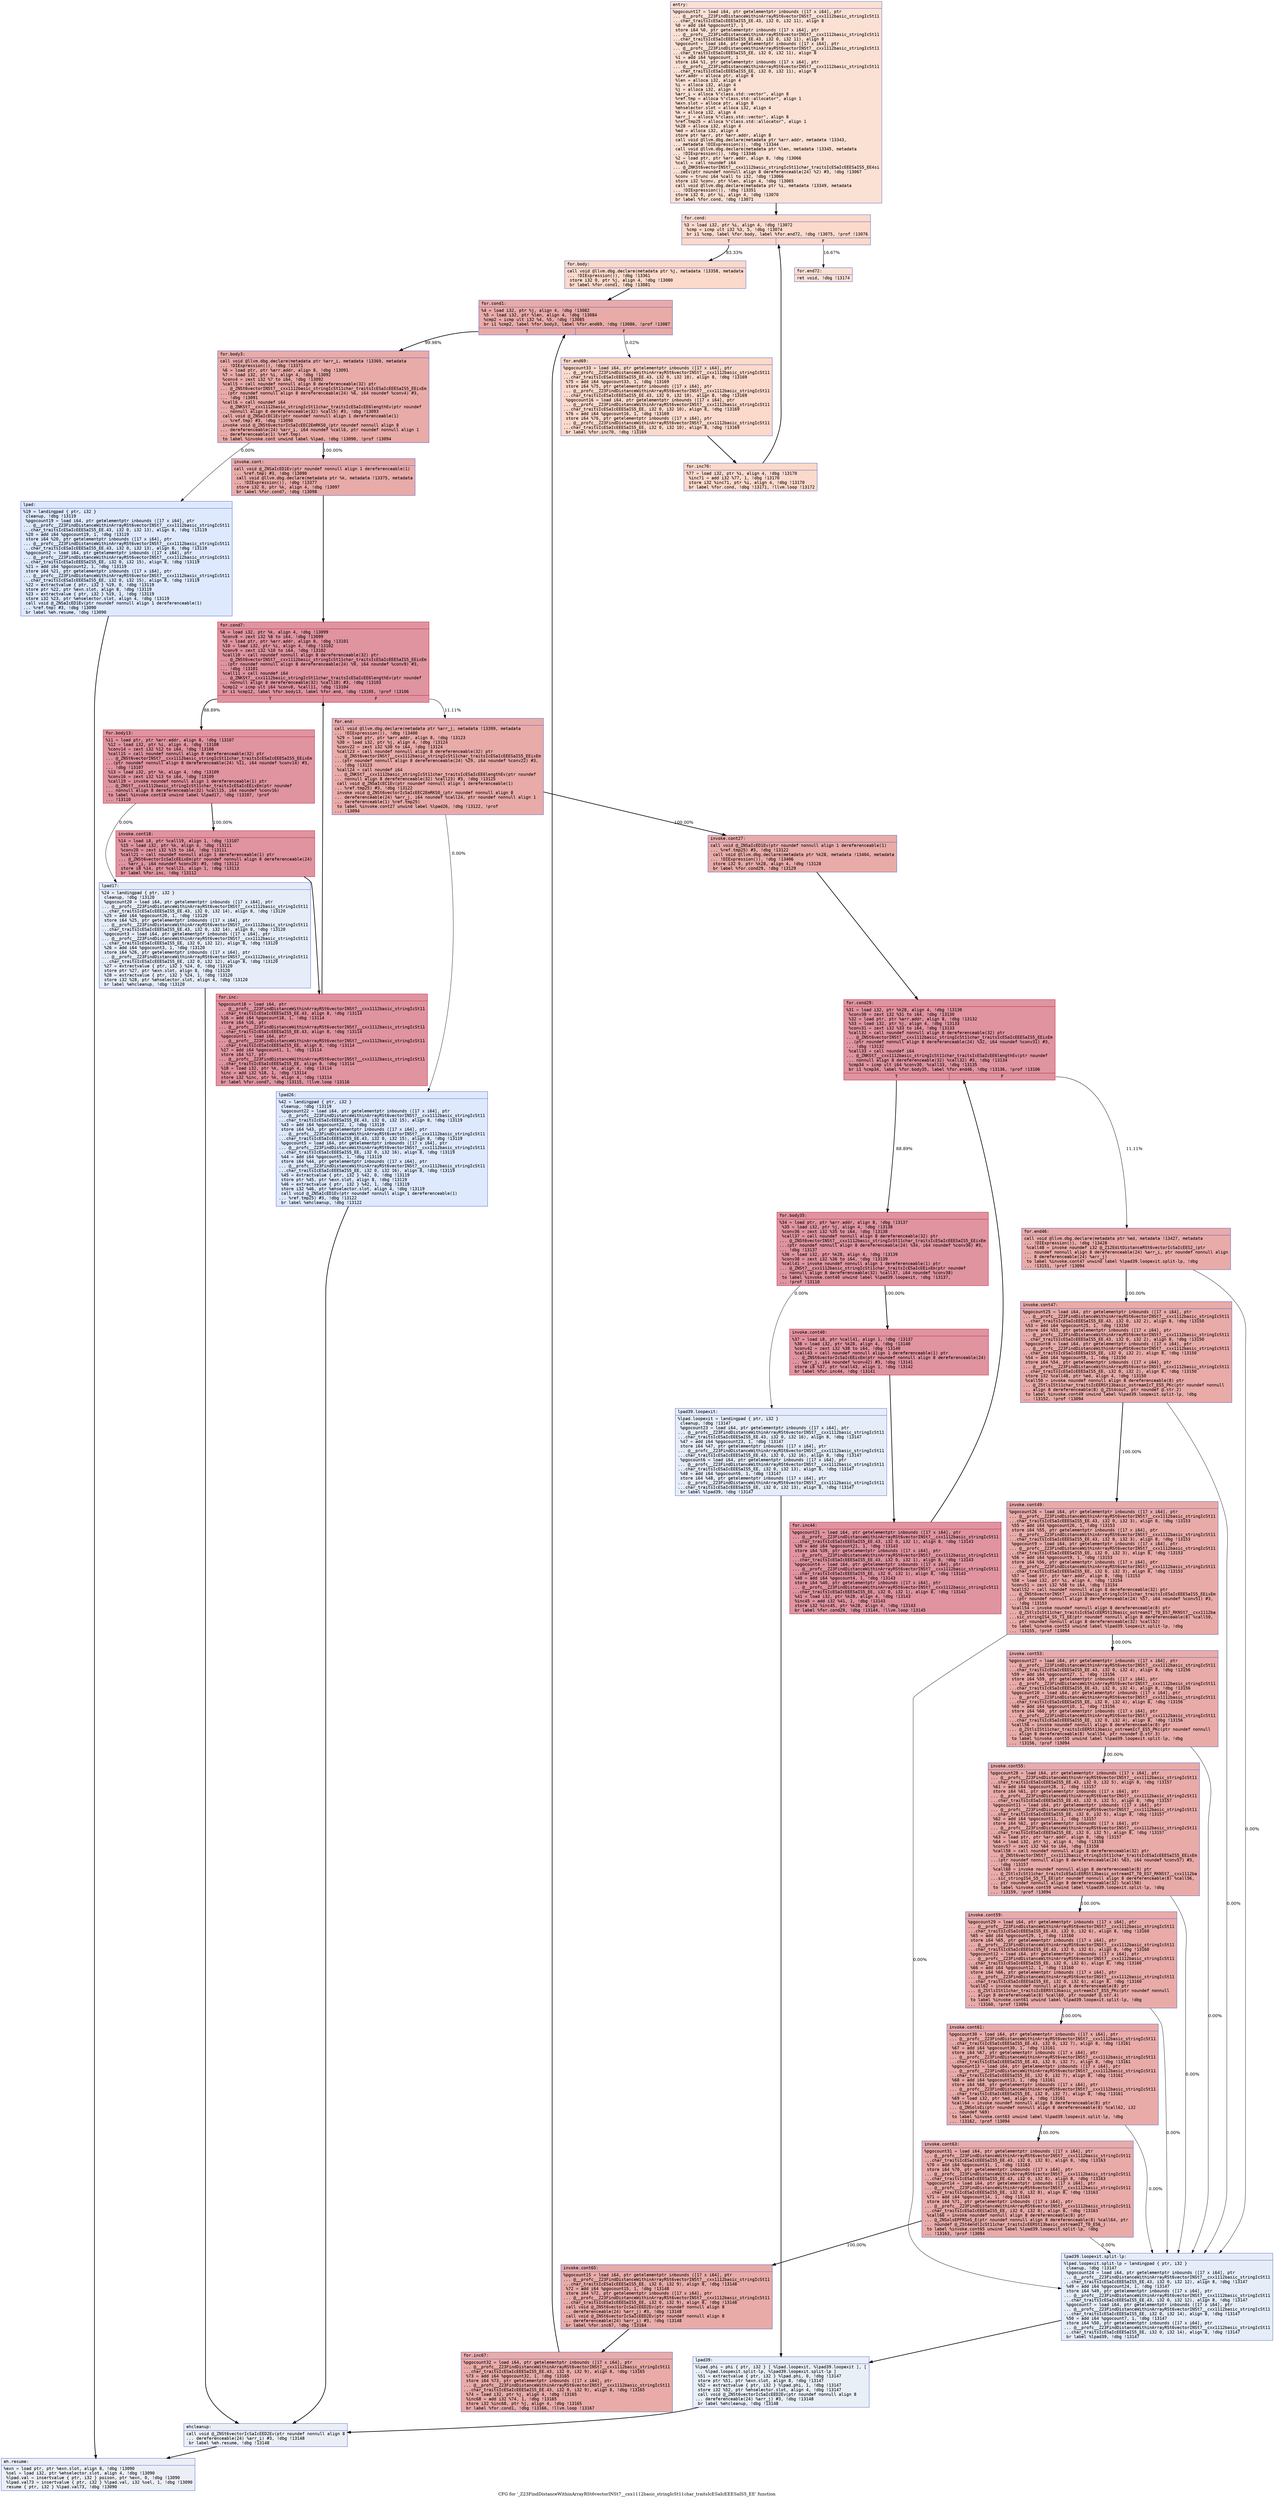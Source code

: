 digraph "CFG for '_Z23FindDistanceWithinArrayRSt6vectorINSt7__cxx1112basic_stringIcSt11char_traitsIcESaIcEEESaIS5_EE' function" {
	label="CFG for '_Z23FindDistanceWithinArrayRSt6vectorINSt7__cxx1112basic_stringIcSt11char_traitsIcESaIcEEESaIS5_EE' function";

	Node0x564268de2090 [shape=record,color="#3d50c3ff", style=filled, fillcolor="#f7b99e70" fontname="Courier",label="{entry:\l|  %pgocount17 = load i64, ptr getelementptr inbounds ([17 x i64], ptr\l... @__profc__Z23FindDistanceWithinArrayRSt6vectorINSt7__cxx1112basic_stringIcSt11\l...char_traitsIcESaIcEEESaIS5_EE.43, i32 0, i32 11), align 8\l  %0 = add i64 %pgocount17, 1\l  store i64 %0, ptr getelementptr inbounds ([17 x i64], ptr\l... @__profc__Z23FindDistanceWithinArrayRSt6vectorINSt7__cxx1112basic_stringIcSt11\l...char_traitsIcESaIcEEESaIS5_EE.43, i32 0, i32 11), align 8\l  %pgocount = load i64, ptr getelementptr inbounds ([17 x i64], ptr\l... @__profc__Z23FindDistanceWithinArrayRSt6vectorINSt7__cxx1112basic_stringIcSt11\l...char_traitsIcESaIcEEESaIS5_EE, i32 0, i32 11), align 8\l  %1 = add i64 %pgocount, 1\l  store i64 %1, ptr getelementptr inbounds ([17 x i64], ptr\l... @__profc__Z23FindDistanceWithinArrayRSt6vectorINSt7__cxx1112basic_stringIcSt11\l...char_traitsIcESaIcEEESaIS5_EE, i32 0, i32 11), align 8\l  %arr.addr = alloca ptr, align 8\l  %len = alloca i32, align 4\l  %i = alloca i32, align 4\l  %j = alloca i32, align 4\l  %arr_i = alloca %\"class.std::vector\", align 8\l  %ref.tmp = alloca %\"class.std::allocator\", align 1\l  %exn.slot = alloca ptr, align 8\l  %ehselector.slot = alloca i32, align 4\l  %k = alloca i32, align 4\l  %arr_j = alloca %\"class.std::vector\", align 8\l  %ref.tmp25 = alloca %\"class.std::allocator\", align 1\l  %k28 = alloca i32, align 4\l  %ed = alloca i32, align 4\l  store ptr %arr, ptr %arr.addr, align 8\l  call void @llvm.dbg.declare(metadata ptr %arr.addr, metadata !13343,\l... metadata !DIExpression()), !dbg !13344\l  call void @llvm.dbg.declare(metadata ptr %len, metadata !13345, metadata\l... !DIExpression()), !dbg !13346\l  %2 = load ptr, ptr %arr.addr, align 8, !dbg !13066\l  %call = call noundef i64\l... @_ZNKSt6vectorINSt7__cxx1112basic_stringIcSt11char_traitsIcESaIcEEESaIS5_EE4si\l...zeEv(ptr noundef nonnull align 8 dereferenceable(24) %2) #3, !dbg !13067\l  %conv = trunc i64 %call to i32, !dbg !13066\l  store i32 %conv, ptr %len, align 4, !dbg !13065\l  call void @llvm.dbg.declare(metadata ptr %i, metadata !13349, metadata\l... !DIExpression()), !dbg !13351\l  store i32 0, ptr %i, align 4, !dbg !13070\l  br label %for.cond, !dbg !13071\l}"];
	Node0x564268de2090 -> Node0x564268de2760[tooltip="entry -> for.cond\nProbability 100.00%" penwidth=2];
	Node0x564268de2760 [shape=record,color="#3d50c3ff", style=filled, fillcolor="#f7a88970" fontname="Courier",label="{for.cond:\l|  %3 = load i32, ptr %i, align 4, !dbg !13072\l  %cmp = icmp ult i32 %3, 5, !dbg !13074\l  br i1 %cmp, label %for.body, label %for.end72, !dbg !13075, !prof !13076\l|{<s0>T|<s1>F}}"];
	Node0x564268de2760:s0 -> Node0x564268de27b0[tooltip="for.cond -> for.body\nProbability 83.33%" label="83.33%" penwidth=1.83];
	Node0x564268de2760:s1 -> Node0x564268de3200[tooltip="for.cond -> for.end72\nProbability 16.67%" label="16.67%" penwidth=1.17];
	Node0x564268de27b0 [shape=record,color="#3d50c3ff", style=filled, fillcolor="#f7a88970" fontname="Courier",label="{for.body:\l|  call void @llvm.dbg.declare(metadata ptr %j, metadata !13358, metadata\l... !DIExpression()), !dbg !13361\l  store i32 0, ptr %j, align 4, !dbg !13080\l  br label %for.cond1, !dbg !13081\l}"];
	Node0x564268de27b0 -> Node0x564268de2800[tooltip="for.body -> for.cond1\nProbability 100.00%" penwidth=2];
	Node0x564268de2800 [shape=record,color="#3d50c3ff", style=filled, fillcolor="#cc403a70" fontname="Courier",label="{for.cond1:\l|  %4 = load i32, ptr %j, align 4, !dbg !13082\l  %5 = load i32, ptr %len, align 4, !dbg !13084\l  %cmp2 = icmp ult i32 %4, %5, !dbg !13085\l  br i1 %cmp2, label %for.body3, label %for.end69, !dbg !13086, !prof !13087\l|{<s0>T|<s1>F}}"];
	Node0x564268de2800:s0 -> Node0x564268de2850[tooltip="for.cond1 -> for.body3\nProbability 99.98%" label="99.98%" penwidth=2.00];
	Node0x564268de2800:s1 -> Node0x564268de3160[tooltip="for.cond1 -> for.end69\nProbability 0.02%" label="0.02%" penwidth=1.00];
	Node0x564268de2850 [shape=record,color="#3d50c3ff", style=filled, fillcolor="#cc403a70" fontname="Courier",label="{for.body3:\l|  call void @llvm.dbg.declare(metadata ptr %arr_i, metadata !13369, metadata\l... !DIExpression()), !dbg !13371\l  %6 = load ptr, ptr %arr.addr, align 8, !dbg !13091\l  %7 = load i32, ptr %i, align 4, !dbg !13092\l  %conv4 = zext i32 %7 to i64, !dbg !13092\l  %call5 = call noundef nonnull align 8 dereferenceable(32) ptr\l... @_ZNSt6vectorINSt7__cxx1112basic_stringIcSt11char_traitsIcESaIcEEESaIS5_EEixEm\l...(ptr noundef nonnull align 8 dereferenceable(24) %6, i64 noundef %conv4) #3,\l... !dbg !13091\l  %call6 = call noundef i64\l... @_ZNKSt7__cxx1112basic_stringIcSt11char_traitsIcESaIcEE6lengthEv(ptr noundef\l... nonnull align 8 dereferenceable(32) %call5) #3, !dbg !13093\l  call void @_ZNSaIcEC1Ev(ptr noundef nonnull align 1 dereferenceable(1)\l... %ref.tmp) #3, !dbg !13090\l  invoke void @_ZNSt6vectorIcSaIcEEC2EmRKS0_(ptr noundef nonnull align 8\l... dereferenceable(24) %arr_i, i64 noundef %call6, ptr noundef nonnull align 1\l... dereferenceable(1) %ref.tmp)\l          to label %invoke.cont unwind label %lpad, !dbg !13090, !prof !13094\l}"];
	Node0x564268de2850 -> Node0x564268de28a0[tooltip="for.body3 -> invoke.cont\nProbability 100.00%" label="100.00%" penwidth=2.00];
	Node0x564268de2850 -> Node0x564268de2a30[tooltip="for.body3 -> lpad\nProbability 0.00%" label="0.00%" penwidth=1.00];
	Node0x564268de28a0 [shape=record,color="#3d50c3ff", style=filled, fillcolor="#cc403a70" fontname="Courier",label="{invoke.cont:\l|  call void @_ZNSaIcED1Ev(ptr noundef nonnull align 1 dereferenceable(1)\l... %ref.tmp) #3, !dbg !13090\l  call void @llvm.dbg.declare(metadata ptr %k, metadata !13375, metadata\l... !DIExpression()), !dbg !13377\l  store i32 0, ptr %k, align 4, !dbg !13097\l  br label %for.cond7, !dbg !13098\l}"];
	Node0x564268de28a0 -> Node0x564268de28f0[tooltip="invoke.cont -> for.cond7\nProbability 100.00%" penwidth=2];
	Node0x564268de28f0 [shape=record,color="#b70d28ff", style=filled, fillcolor="#b70d2870" fontname="Courier",label="{for.cond7:\l|  %8 = load i32, ptr %k, align 4, !dbg !13099\l  %conv8 = zext i32 %8 to i64, !dbg !13099\l  %9 = load ptr, ptr %arr.addr, align 8, !dbg !13101\l  %10 = load i32, ptr %i, align 4, !dbg !13102\l  %conv9 = zext i32 %10 to i64, !dbg !13102\l  %call10 = call noundef nonnull align 8 dereferenceable(32) ptr\l... @_ZNSt6vectorINSt7__cxx1112basic_stringIcSt11char_traitsIcESaIcEEESaIS5_EEixEm\l...(ptr noundef nonnull align 8 dereferenceable(24) %9, i64 noundef %conv9) #3,\l... !dbg !13101\l  %call11 = call noundef i64\l... @_ZNKSt7__cxx1112basic_stringIcSt11char_traitsIcESaIcEE6lengthEv(ptr noundef\l... nonnull align 8 dereferenceable(32) %call10) #3, !dbg !13103\l  %cmp12 = icmp ult i64 %conv8, %call11, !dbg !13104\l  br i1 %cmp12, label %for.body13, label %for.end, !dbg !13105, !prof !13106\l|{<s0>T|<s1>F}}"];
	Node0x564268de28f0:s0 -> Node0x564268de2940[tooltip="for.cond7 -> for.body13\nProbability 88.89%" label="88.89%" penwidth=1.89];
	Node0x564268de28f0:s1 -> Node0x564268de2ad0[tooltip="for.cond7 -> for.end\nProbability 11.11%" label="11.11%" penwidth=1.11];
	Node0x564268de2940 [shape=record,color="#b70d28ff", style=filled, fillcolor="#b70d2870" fontname="Courier",label="{for.body13:\l|  %11 = load ptr, ptr %arr.addr, align 8, !dbg !13107\l  %12 = load i32, ptr %i, align 4, !dbg !13108\l  %conv14 = zext i32 %12 to i64, !dbg !13108\l  %call15 = call noundef nonnull align 8 dereferenceable(32) ptr\l... @_ZNSt6vectorINSt7__cxx1112basic_stringIcSt11char_traitsIcESaIcEEESaIS5_EEixEm\l...(ptr noundef nonnull align 8 dereferenceable(24) %11, i64 noundef %conv14) #3,\l... !dbg !13107\l  %13 = load i32, ptr %k, align 4, !dbg !13109\l  %conv16 = zext i32 %13 to i64, !dbg !13109\l  %call19 = invoke noundef nonnull align 1 dereferenceable(1) ptr\l... @_ZNSt7__cxx1112basic_stringIcSt11char_traitsIcESaIcEEixEm(ptr noundef\l... nonnull align 8 dereferenceable(32) %call15, i64 noundef %conv16)\l          to label %invoke.cont18 unwind label %lpad17, !dbg !13107, !prof\l... !13110\l}"];
	Node0x564268de2940 -> Node0x564268de2990[tooltip="for.body13 -> invoke.cont18\nProbability 100.00%" label="100.00%" penwidth=2.00];
	Node0x564268de2940 -> Node0x564268de2a80[tooltip="for.body13 -> lpad17\nProbability 0.00%" label="0.00%" penwidth=1.00];
	Node0x564268de2990 [shape=record,color="#b70d28ff", style=filled, fillcolor="#b70d2870" fontname="Courier",label="{invoke.cont18:\l|  %14 = load i8, ptr %call19, align 1, !dbg !13107\l  %15 = load i32, ptr %k, align 4, !dbg !13111\l  %conv20 = zext i32 %15 to i64, !dbg !13111\l  %call21 = call noundef nonnull align 1 dereferenceable(1) ptr\l... @_ZNSt6vectorIcSaIcEEixEm(ptr noundef nonnull align 8 dereferenceable(24)\l... %arr_i, i64 noundef %conv20) #3, !dbg !13112\l  store i8 %14, ptr %call21, align 1, !dbg !13113\l  br label %for.inc, !dbg !13112\l}"];
	Node0x564268de2990 -> Node0x564268de29e0[tooltip="invoke.cont18 -> for.inc\nProbability 100.00%" penwidth=2];
	Node0x564268de29e0 [shape=record,color="#b70d28ff", style=filled, fillcolor="#b70d2870" fontname="Courier",label="{for.inc:\l|  %pgocount18 = load i64, ptr\l... @__profc__Z23FindDistanceWithinArrayRSt6vectorINSt7__cxx1112basic_stringIcSt11\l...char_traitsIcESaIcEEESaIS5_EE.43, align 8, !dbg !13114\l  %16 = add i64 %pgocount18, 1, !dbg !13114\l  store i64 %16, ptr\l... @__profc__Z23FindDistanceWithinArrayRSt6vectorINSt7__cxx1112basic_stringIcSt11\l...char_traitsIcESaIcEEESaIS5_EE.43, align 8, !dbg !13114\l  %pgocount1 = load i64, ptr\l... @__profc__Z23FindDistanceWithinArrayRSt6vectorINSt7__cxx1112basic_stringIcSt11\l...char_traitsIcESaIcEEESaIS5_EE, align 8, !dbg !13114\l  %17 = add i64 %pgocount1, 1, !dbg !13114\l  store i64 %17, ptr\l... @__profc__Z23FindDistanceWithinArrayRSt6vectorINSt7__cxx1112basic_stringIcSt11\l...char_traitsIcESaIcEEESaIS5_EE, align 8, !dbg !13114\l  %18 = load i32, ptr %k, align 4, !dbg !13114\l  %inc = add i32 %18, 1, !dbg !13114\l  store i32 %inc, ptr %k, align 4, !dbg !13114\l  br label %for.cond7, !dbg !13115, !llvm.loop !13116\l}"];
	Node0x564268de29e0 -> Node0x564268de28f0[tooltip="for.inc -> for.cond7\nProbability 100.00%" penwidth=2];
	Node0x564268de2a30 [shape=record,color="#3d50c3ff", style=filled, fillcolor="#b5cdfa70" fontname="Courier",label="{lpad:\l|  %19 = landingpad \{ ptr, i32 \}\l          cleanup, !dbg !13119\l  %pgocount19 = load i64, ptr getelementptr inbounds ([17 x i64], ptr\l... @__profc__Z23FindDistanceWithinArrayRSt6vectorINSt7__cxx1112basic_stringIcSt11\l...char_traitsIcESaIcEEESaIS5_EE.43, i32 0, i32 13), align 8, !dbg !13119\l  %20 = add i64 %pgocount19, 1, !dbg !13119\l  store i64 %20, ptr getelementptr inbounds ([17 x i64], ptr\l... @__profc__Z23FindDistanceWithinArrayRSt6vectorINSt7__cxx1112basic_stringIcSt11\l...char_traitsIcESaIcEEESaIS5_EE.43, i32 0, i32 13), align 8, !dbg !13119\l  %pgocount2 = load i64, ptr getelementptr inbounds ([17 x i64], ptr\l... @__profc__Z23FindDistanceWithinArrayRSt6vectorINSt7__cxx1112basic_stringIcSt11\l...char_traitsIcESaIcEEESaIS5_EE, i32 0, i32 15), align 8, !dbg !13119\l  %21 = add i64 %pgocount2, 1, !dbg !13119\l  store i64 %21, ptr getelementptr inbounds ([17 x i64], ptr\l... @__profc__Z23FindDistanceWithinArrayRSt6vectorINSt7__cxx1112basic_stringIcSt11\l...char_traitsIcESaIcEEESaIS5_EE, i32 0, i32 15), align 8, !dbg !13119\l  %22 = extractvalue \{ ptr, i32 \} %19, 0, !dbg !13119\l  store ptr %22, ptr %exn.slot, align 8, !dbg !13119\l  %23 = extractvalue \{ ptr, i32 \} %19, 1, !dbg !13119\l  store i32 %23, ptr %ehselector.slot, align 4, !dbg !13119\l  call void @_ZNSaIcED1Ev(ptr noundef nonnull align 1 dereferenceable(1)\l... %ref.tmp) #3, !dbg !13090\l  br label %eh.resume, !dbg !13090\l}"];
	Node0x564268de2a30 -> Node0x564268de3250[tooltip="lpad -> eh.resume\nProbability 100.00%" penwidth=2];
	Node0x564268de2a80 [shape=record,color="#3d50c3ff", style=filled, fillcolor="#c7d7f070" fontname="Courier",label="{lpad17:\l|  %24 = landingpad \{ ptr, i32 \}\l          cleanup, !dbg !13120\l  %pgocount20 = load i64, ptr getelementptr inbounds ([17 x i64], ptr\l... @__profc__Z23FindDistanceWithinArrayRSt6vectorINSt7__cxx1112basic_stringIcSt11\l...char_traitsIcESaIcEEESaIS5_EE.43, i32 0, i32 14), align 8, !dbg !13120\l  %25 = add i64 %pgocount20, 1, !dbg !13120\l  store i64 %25, ptr getelementptr inbounds ([17 x i64], ptr\l... @__profc__Z23FindDistanceWithinArrayRSt6vectorINSt7__cxx1112basic_stringIcSt11\l...char_traitsIcESaIcEEESaIS5_EE.43, i32 0, i32 14), align 8, !dbg !13120\l  %pgocount3 = load i64, ptr getelementptr inbounds ([17 x i64], ptr\l... @__profc__Z23FindDistanceWithinArrayRSt6vectorINSt7__cxx1112basic_stringIcSt11\l...char_traitsIcESaIcEEESaIS5_EE, i32 0, i32 12), align 8, !dbg !13120\l  %26 = add i64 %pgocount3, 1, !dbg !13120\l  store i64 %26, ptr getelementptr inbounds ([17 x i64], ptr\l... @__profc__Z23FindDistanceWithinArrayRSt6vectorINSt7__cxx1112basic_stringIcSt11\l...char_traitsIcESaIcEEESaIS5_EE, i32 0, i32 12), align 8, !dbg !13120\l  %27 = extractvalue \{ ptr, i32 \} %24, 0, !dbg !13120\l  store ptr %27, ptr %exn.slot, align 8, !dbg !13120\l  %28 = extractvalue \{ ptr, i32 \} %24, 1, !dbg !13120\l  store i32 %28, ptr %ehselector.slot, align 4, !dbg !13120\l  br label %ehcleanup, !dbg !13120\l}"];
	Node0x564268de2a80 -> Node0x564268de3110[tooltip="lpad17 -> ehcleanup\nProbability 100.00%" penwidth=2];
	Node0x564268de2ad0 [shape=record,color="#3d50c3ff", style=filled, fillcolor="#cc403a70" fontname="Courier",label="{for.end:\l|  call void @llvm.dbg.declare(metadata ptr %arr_j, metadata !13399, metadata\l... !DIExpression()), !dbg !13400\l  %29 = load ptr, ptr %arr.addr, align 8, !dbg !13123\l  %30 = load i32, ptr %j, align 4, !dbg !13124\l  %conv22 = zext i32 %30 to i64, !dbg !13124\l  %call23 = call noundef nonnull align 8 dereferenceable(32) ptr\l... @_ZNSt6vectorINSt7__cxx1112basic_stringIcSt11char_traitsIcESaIcEEESaIS5_EEixEm\l...(ptr noundef nonnull align 8 dereferenceable(24) %29, i64 noundef %conv22) #3,\l... !dbg !13123\l  %call24 = call noundef i64\l... @_ZNKSt7__cxx1112basic_stringIcSt11char_traitsIcESaIcEE6lengthEv(ptr noundef\l... nonnull align 8 dereferenceable(32) %call23) #3, !dbg !13125\l  call void @_ZNSaIcEC1Ev(ptr noundef nonnull align 1 dereferenceable(1)\l... %ref.tmp25) #3, !dbg !13122\l  invoke void @_ZNSt6vectorIcSaIcEEC2EmRKS0_(ptr noundef nonnull align 8\l... dereferenceable(24) %arr_j, i64 noundef %call24, ptr noundef nonnull align 1\l... dereferenceable(1) %ref.tmp25)\l          to label %invoke.cont27 unwind label %lpad26, !dbg !13122, !prof\l... !13094\l}"];
	Node0x564268de2ad0 -> Node0x564268de2b20[tooltip="for.end -> invoke.cont27\nProbability 100.00%" label="100.00%" penwidth=2.00];
	Node0x564268de2ad0 -> Node0x564268de2cb0[tooltip="for.end -> lpad26\nProbability 0.00%" label="0.00%" penwidth=1.00];
	Node0x564268de2b20 [shape=record,color="#3d50c3ff", style=filled, fillcolor="#cc403a70" fontname="Courier",label="{invoke.cont27:\l|  call void @_ZNSaIcED1Ev(ptr noundef nonnull align 1 dereferenceable(1)\l... %ref.tmp25) #3, !dbg !13122\l  call void @llvm.dbg.declare(metadata ptr %k28, metadata !13404, metadata\l... !DIExpression()), !dbg !13406\l  store i32 0, ptr %k28, align 4, !dbg !13128\l  br label %for.cond29, !dbg !13129\l}"];
	Node0x564268de2b20 -> Node0x564268de2b70[tooltip="invoke.cont27 -> for.cond29\nProbability 100.00%" penwidth=2];
	Node0x564268de2b70 [shape=record,color="#b70d28ff", style=filled, fillcolor="#b70d2870" fontname="Courier",label="{for.cond29:\l|  %31 = load i32, ptr %k28, align 4, !dbg !13130\l  %conv30 = zext i32 %31 to i64, !dbg !13130\l  %32 = load ptr, ptr %arr.addr, align 8, !dbg !13132\l  %33 = load i32, ptr %j, align 4, !dbg !13133\l  %conv31 = zext i32 %33 to i64, !dbg !13133\l  %call32 = call noundef nonnull align 8 dereferenceable(32) ptr\l... @_ZNSt6vectorINSt7__cxx1112basic_stringIcSt11char_traitsIcESaIcEEESaIS5_EEixEm\l...(ptr noundef nonnull align 8 dereferenceable(24) %32, i64 noundef %conv31) #3,\l... !dbg !13132\l  %call33 = call noundef i64\l... @_ZNKSt7__cxx1112basic_stringIcSt11char_traitsIcESaIcEE6lengthEv(ptr noundef\l... nonnull align 8 dereferenceable(32) %call32) #3, !dbg !13134\l  %cmp34 = icmp ult i64 %conv30, %call33, !dbg !13135\l  br i1 %cmp34, label %for.body35, label %for.end46, !dbg !13136, !prof !13106\l|{<s0>T|<s1>F}}"];
	Node0x564268de2b70:s0 -> Node0x564268de2bc0[tooltip="for.cond29 -> for.body35\nProbability 88.89%" label="88.89%" penwidth=1.89];
	Node0x564268de2b70:s1 -> Node0x564268de2df0[tooltip="for.cond29 -> for.end46\nProbability 11.11%" label="11.11%" penwidth=1.11];
	Node0x564268de2bc0 [shape=record,color="#b70d28ff", style=filled, fillcolor="#b70d2870" fontname="Courier",label="{for.body35:\l|  %34 = load ptr, ptr %arr.addr, align 8, !dbg !13137\l  %35 = load i32, ptr %j, align 4, !dbg !13138\l  %conv36 = zext i32 %35 to i64, !dbg !13138\l  %call37 = call noundef nonnull align 8 dereferenceable(32) ptr\l... @_ZNSt6vectorINSt7__cxx1112basic_stringIcSt11char_traitsIcESaIcEEESaIS5_EEixEm\l...(ptr noundef nonnull align 8 dereferenceable(24) %34, i64 noundef %conv36) #3,\l... !dbg !13137\l  %36 = load i32, ptr %k28, align 4, !dbg !13139\l  %conv38 = zext i32 %36 to i64, !dbg !13139\l  %call41 = invoke noundef nonnull align 1 dereferenceable(1) ptr\l... @_ZNSt7__cxx1112basic_stringIcSt11char_traitsIcESaIcEEixEm(ptr noundef\l... nonnull align 8 dereferenceable(32) %call37, i64 noundef %conv38)\l          to label %invoke.cont40 unwind label %lpad39.loopexit, !dbg !13137,\l... !prof !13110\l}"];
	Node0x564268de2bc0 -> Node0x564268de2c10[tooltip="for.body35 -> invoke.cont40\nProbability 100.00%" label="100.00%" penwidth=2.00];
	Node0x564268de2bc0 -> Node0x564268de2d00[tooltip="for.body35 -> lpad39.loopexit\nProbability 0.00%" label="0.00%" penwidth=1.00];
	Node0x564268de2c10 [shape=record,color="#b70d28ff", style=filled, fillcolor="#b70d2870" fontname="Courier",label="{invoke.cont40:\l|  %37 = load i8, ptr %call41, align 1, !dbg !13137\l  %38 = load i32, ptr %k28, align 4, !dbg !13140\l  %conv42 = zext i32 %38 to i64, !dbg !13140\l  %call43 = call noundef nonnull align 1 dereferenceable(1) ptr\l... @_ZNSt6vectorIcSaIcEEixEm(ptr noundef nonnull align 8 dereferenceable(24)\l... %arr_j, i64 noundef %conv42) #3, !dbg !13141\l  store i8 %37, ptr %call43, align 1, !dbg !13142\l  br label %for.inc44, !dbg !13141\l}"];
	Node0x564268de2c10 -> Node0x564268de2c60[tooltip="invoke.cont40 -> for.inc44\nProbability 100.00%" penwidth=2];
	Node0x564268de2c60 [shape=record,color="#b70d28ff", style=filled, fillcolor="#b70d2870" fontname="Courier",label="{for.inc44:\l|  %pgocount21 = load i64, ptr getelementptr inbounds ([17 x i64], ptr\l... @__profc__Z23FindDistanceWithinArrayRSt6vectorINSt7__cxx1112basic_stringIcSt11\l...char_traitsIcESaIcEEESaIS5_EE.43, i32 0, i32 1), align 8, !dbg !13143\l  %39 = add i64 %pgocount21, 1, !dbg !13143\l  store i64 %39, ptr getelementptr inbounds ([17 x i64], ptr\l... @__profc__Z23FindDistanceWithinArrayRSt6vectorINSt7__cxx1112basic_stringIcSt11\l...char_traitsIcESaIcEEESaIS5_EE.43, i32 0, i32 1), align 8, !dbg !13143\l  %pgocount4 = load i64, ptr getelementptr inbounds ([17 x i64], ptr\l... @__profc__Z23FindDistanceWithinArrayRSt6vectorINSt7__cxx1112basic_stringIcSt11\l...char_traitsIcESaIcEEESaIS5_EE, i32 0, i32 1), align 8, !dbg !13143\l  %40 = add i64 %pgocount4, 1, !dbg !13143\l  store i64 %40, ptr getelementptr inbounds ([17 x i64], ptr\l... @__profc__Z23FindDistanceWithinArrayRSt6vectorINSt7__cxx1112basic_stringIcSt11\l...char_traitsIcESaIcEEESaIS5_EE, i32 0, i32 1), align 8, !dbg !13143\l  %41 = load i32, ptr %k28, align 4, !dbg !13143\l  %inc45 = add i32 %41, 1, !dbg !13143\l  store i32 %inc45, ptr %k28, align 4, !dbg !13143\l  br label %for.cond29, !dbg !13144, !llvm.loop !13145\l}"];
	Node0x564268de2c60 -> Node0x564268de2b70[tooltip="for.inc44 -> for.cond29\nProbability 100.00%" penwidth=2];
	Node0x564268de2cb0 [shape=record,color="#3d50c3ff", style=filled, fillcolor="#b5cdfa70" fontname="Courier",label="{lpad26:\l|  %42 = landingpad \{ ptr, i32 \}\l          cleanup, !dbg !13119\l  %pgocount22 = load i64, ptr getelementptr inbounds ([17 x i64], ptr\l... @__profc__Z23FindDistanceWithinArrayRSt6vectorINSt7__cxx1112basic_stringIcSt11\l...char_traitsIcESaIcEEESaIS5_EE.43, i32 0, i32 15), align 8, !dbg !13119\l  %43 = add i64 %pgocount22, 1, !dbg !13119\l  store i64 %43, ptr getelementptr inbounds ([17 x i64], ptr\l... @__profc__Z23FindDistanceWithinArrayRSt6vectorINSt7__cxx1112basic_stringIcSt11\l...char_traitsIcESaIcEEESaIS5_EE.43, i32 0, i32 15), align 8, !dbg !13119\l  %pgocount5 = load i64, ptr getelementptr inbounds ([17 x i64], ptr\l... @__profc__Z23FindDistanceWithinArrayRSt6vectorINSt7__cxx1112basic_stringIcSt11\l...char_traitsIcESaIcEEESaIS5_EE, i32 0, i32 16), align 8, !dbg !13119\l  %44 = add i64 %pgocount5, 1, !dbg !13119\l  store i64 %44, ptr getelementptr inbounds ([17 x i64], ptr\l... @__profc__Z23FindDistanceWithinArrayRSt6vectorINSt7__cxx1112basic_stringIcSt11\l...char_traitsIcESaIcEEESaIS5_EE, i32 0, i32 16), align 8, !dbg !13119\l  %45 = extractvalue \{ ptr, i32 \} %42, 0, !dbg !13119\l  store ptr %45, ptr %exn.slot, align 8, !dbg !13119\l  %46 = extractvalue \{ ptr, i32 \} %42, 1, !dbg !13119\l  store i32 %46, ptr %ehselector.slot, align 4, !dbg !13119\l  call void @_ZNSaIcED1Ev(ptr noundef nonnull align 1 dereferenceable(1)\l... %ref.tmp25) #3, !dbg !13122\l  br label %ehcleanup, !dbg !13122\l}"];
	Node0x564268de2cb0 -> Node0x564268de3110[tooltip="lpad26 -> ehcleanup\nProbability 100.00%" penwidth=2];
	Node0x564268de2d00 [shape=record,color="#3d50c3ff", style=filled, fillcolor="#c7d7f070" fontname="Courier",label="{lpad39.loopexit:\l|  %lpad.loopexit = landingpad \{ ptr, i32 \}\l          cleanup, !dbg !13147\l  %pgocount23 = load i64, ptr getelementptr inbounds ([17 x i64], ptr\l... @__profc__Z23FindDistanceWithinArrayRSt6vectorINSt7__cxx1112basic_stringIcSt11\l...char_traitsIcESaIcEEESaIS5_EE.43, i32 0, i32 16), align 8, !dbg !13147\l  %47 = add i64 %pgocount23, 1, !dbg !13147\l  store i64 %47, ptr getelementptr inbounds ([17 x i64], ptr\l... @__profc__Z23FindDistanceWithinArrayRSt6vectorINSt7__cxx1112basic_stringIcSt11\l...char_traitsIcESaIcEEESaIS5_EE.43, i32 0, i32 16), align 8, !dbg !13147\l  %pgocount6 = load i64, ptr getelementptr inbounds ([17 x i64], ptr\l... @__profc__Z23FindDistanceWithinArrayRSt6vectorINSt7__cxx1112basic_stringIcSt11\l...char_traitsIcESaIcEEESaIS5_EE, i32 0, i32 13), align 8, !dbg !13147\l  %48 = add i64 %pgocount6, 1, !dbg !13147\l  store i64 %48, ptr getelementptr inbounds ([17 x i64], ptr\l... @__profc__Z23FindDistanceWithinArrayRSt6vectorINSt7__cxx1112basic_stringIcSt11\l...char_traitsIcESaIcEEESaIS5_EE, i32 0, i32 13), align 8, !dbg !13147\l  br label %lpad39, !dbg !13147\l}"];
	Node0x564268de2d00 -> Node0x564268de2da0[tooltip="lpad39.loopexit -> lpad39\nProbability 100.00%" penwidth=2];
	Node0x564268de2d50 [shape=record,color="#3d50c3ff", style=filled, fillcolor="#c7d7f070" fontname="Courier",label="{lpad39.loopexit.split-lp:\l|  %lpad.loopexit.split-lp = landingpad \{ ptr, i32 \}\l          cleanup, !dbg !13147\l  %pgocount24 = load i64, ptr getelementptr inbounds ([17 x i64], ptr\l... @__profc__Z23FindDistanceWithinArrayRSt6vectorINSt7__cxx1112basic_stringIcSt11\l...char_traitsIcESaIcEEESaIS5_EE.43, i32 0, i32 12), align 8, !dbg !13147\l  %49 = add i64 %pgocount24, 1, !dbg !13147\l  store i64 %49, ptr getelementptr inbounds ([17 x i64], ptr\l... @__profc__Z23FindDistanceWithinArrayRSt6vectorINSt7__cxx1112basic_stringIcSt11\l...char_traitsIcESaIcEEESaIS5_EE.43, i32 0, i32 12), align 8, !dbg !13147\l  %pgocount7 = load i64, ptr getelementptr inbounds ([17 x i64], ptr\l... @__profc__Z23FindDistanceWithinArrayRSt6vectorINSt7__cxx1112basic_stringIcSt11\l...char_traitsIcESaIcEEESaIS5_EE, i32 0, i32 14), align 8, !dbg !13147\l  %50 = add i64 %pgocount7, 1, !dbg !13147\l  store i64 %50, ptr getelementptr inbounds ([17 x i64], ptr\l... @__profc__Z23FindDistanceWithinArrayRSt6vectorINSt7__cxx1112basic_stringIcSt11\l...char_traitsIcESaIcEEESaIS5_EE, i32 0, i32 14), align 8, !dbg !13147\l  br label %lpad39, !dbg !13147\l}"];
	Node0x564268de2d50 -> Node0x564268de2da0[tooltip="lpad39.loopexit.split-lp -> lpad39\nProbability 100.00%" penwidth=2];
	Node0x564268de2da0 [shape=record,color="#3d50c3ff", style=filled, fillcolor="#cedaeb70" fontname="Courier",label="{lpad39:\l|  %lpad.phi = phi \{ ptr, i32 \} [ %lpad.loopexit, %lpad39.loopexit ], [\l... %lpad.loopexit.split-lp, %lpad39.loopexit.split-lp ]\l  %51 = extractvalue \{ ptr, i32 \} %lpad.phi, 0, !dbg !13147\l  store ptr %51, ptr %exn.slot, align 8, !dbg !13147\l  %52 = extractvalue \{ ptr, i32 \} %lpad.phi, 1, !dbg !13147\l  store i32 %52, ptr %ehselector.slot, align 4, !dbg !13147\l  call void @_ZNSt6vectorIcSaIcEED2Ev(ptr noundef nonnull align 8\l... dereferenceable(24) %arr_j) #3, !dbg !13148\l  br label %ehcleanup, !dbg !13148\l}"];
	Node0x564268de2da0 -> Node0x564268de3110[tooltip="lpad39 -> ehcleanup\nProbability 100.00%" penwidth=2];
	Node0x564268de2df0 [shape=record,color="#3d50c3ff", style=filled, fillcolor="#cc403a70" fontname="Courier",label="{for.end46:\l|  call void @llvm.dbg.declare(metadata ptr %ed, metadata !13427, metadata\l... !DIExpression()), !dbg !13428\l  %call48 = invoke noundef i32 @_Z12EditDistanceRSt6vectorIcSaIcEES2_(ptr\l... noundef nonnull align 8 dereferenceable(24) %arr_i, ptr noundef nonnull align\l... 8 dereferenceable(24) %arr_j)\l          to label %invoke.cont47 unwind label %lpad39.loopexit.split-lp, !dbg\l... !13151, !prof !13094\l}"];
	Node0x564268de2df0 -> Node0x564268de2e40[tooltip="for.end46 -> invoke.cont47\nProbability 100.00%" label="100.00%" penwidth=2.00];
	Node0x564268de2df0 -> Node0x564268de2d50[tooltip="for.end46 -> lpad39.loopexit.split-lp\nProbability 0.00%" label="0.00%" penwidth=1.00];
	Node0x564268de2e40 [shape=record,color="#3d50c3ff", style=filled, fillcolor="#cc403a70" fontname="Courier",label="{invoke.cont47:\l|  %pgocount25 = load i64, ptr getelementptr inbounds ([17 x i64], ptr\l... @__profc__Z23FindDistanceWithinArrayRSt6vectorINSt7__cxx1112basic_stringIcSt11\l...char_traitsIcESaIcEEESaIS5_EE.43, i32 0, i32 2), align 8, !dbg !13150\l  %53 = add i64 %pgocount25, 1, !dbg !13150\l  store i64 %53, ptr getelementptr inbounds ([17 x i64], ptr\l... @__profc__Z23FindDistanceWithinArrayRSt6vectorINSt7__cxx1112basic_stringIcSt11\l...char_traitsIcESaIcEEESaIS5_EE.43, i32 0, i32 2), align 8, !dbg !13150\l  %pgocount8 = load i64, ptr getelementptr inbounds ([17 x i64], ptr\l... @__profc__Z23FindDistanceWithinArrayRSt6vectorINSt7__cxx1112basic_stringIcSt11\l...char_traitsIcESaIcEEESaIS5_EE, i32 0, i32 2), align 8, !dbg !13150\l  %54 = add i64 %pgocount8, 1, !dbg !13150\l  store i64 %54, ptr getelementptr inbounds ([17 x i64], ptr\l... @__profc__Z23FindDistanceWithinArrayRSt6vectorINSt7__cxx1112basic_stringIcSt11\l...char_traitsIcESaIcEEESaIS5_EE, i32 0, i32 2), align 8, !dbg !13150\l  store i32 %call48, ptr %ed, align 4, !dbg !13150\l  %call50 = invoke noundef nonnull align 8 dereferenceable(8) ptr\l... @_ZStlsISt11char_traitsIcEERSt13basic_ostreamIcT_ES5_PKc(ptr noundef nonnull\l... align 8 dereferenceable(8) @_ZSt4cout, ptr noundef @.str.2)\l          to label %invoke.cont49 unwind label %lpad39.loopexit.split-lp, !dbg\l... !13152, !prof !13094\l}"];
	Node0x564268de2e40 -> Node0x564268de2e90[tooltip="invoke.cont47 -> invoke.cont49\nProbability 100.00%" label="100.00%" penwidth=2.00];
	Node0x564268de2e40 -> Node0x564268de2d50[tooltip="invoke.cont47 -> lpad39.loopexit.split-lp\nProbability 0.00%" label="0.00%" penwidth=1.00];
	Node0x564268de2e90 [shape=record,color="#3d50c3ff", style=filled, fillcolor="#cc403a70" fontname="Courier",label="{invoke.cont49:\l|  %pgocount26 = load i64, ptr getelementptr inbounds ([17 x i64], ptr\l... @__profc__Z23FindDistanceWithinArrayRSt6vectorINSt7__cxx1112basic_stringIcSt11\l...char_traitsIcESaIcEEESaIS5_EE.43, i32 0, i32 3), align 8, !dbg !13153\l  %55 = add i64 %pgocount26, 1, !dbg !13153\l  store i64 %55, ptr getelementptr inbounds ([17 x i64], ptr\l... @__profc__Z23FindDistanceWithinArrayRSt6vectorINSt7__cxx1112basic_stringIcSt11\l...char_traitsIcESaIcEEESaIS5_EE.43, i32 0, i32 3), align 8, !dbg !13153\l  %pgocount9 = load i64, ptr getelementptr inbounds ([17 x i64], ptr\l... @__profc__Z23FindDistanceWithinArrayRSt6vectorINSt7__cxx1112basic_stringIcSt11\l...char_traitsIcESaIcEEESaIS5_EE, i32 0, i32 3), align 8, !dbg !13153\l  %56 = add i64 %pgocount9, 1, !dbg !13153\l  store i64 %56, ptr getelementptr inbounds ([17 x i64], ptr\l... @__profc__Z23FindDistanceWithinArrayRSt6vectorINSt7__cxx1112basic_stringIcSt11\l...char_traitsIcESaIcEEESaIS5_EE, i32 0, i32 3), align 8, !dbg !13153\l  %57 = load ptr, ptr %arr.addr, align 8, !dbg !13153\l  %58 = load i32, ptr %i, align 4, !dbg !13154\l  %conv51 = zext i32 %58 to i64, !dbg !13154\l  %call52 = call noundef nonnull align 8 dereferenceable(32) ptr\l... @_ZNSt6vectorINSt7__cxx1112basic_stringIcSt11char_traitsIcESaIcEEESaIS5_EEixEm\l...(ptr noundef nonnull align 8 dereferenceable(24) %57, i64 noundef %conv51) #3,\l... !dbg !13153\l  %call54 = invoke noundef nonnull align 8 dereferenceable(8) ptr\l... @_ZStlsIcSt11char_traitsIcESaIcEERSt13basic_ostreamIT_T0_ES7_RKNSt7__cxx1112ba\l...sic_stringIS4_S5_T1_EE(ptr noundef nonnull align 8 dereferenceable(8) %call50,\l... ptr noundef nonnull align 8 dereferenceable(32) %call52)\l          to label %invoke.cont53 unwind label %lpad39.loopexit.split-lp, !dbg\l... !13155, !prof !13094\l}"];
	Node0x564268de2e90 -> Node0x564268de2ee0[tooltip="invoke.cont49 -> invoke.cont53\nProbability 100.00%" label="100.00%" penwidth=2.00];
	Node0x564268de2e90 -> Node0x564268de2d50[tooltip="invoke.cont49 -> lpad39.loopexit.split-lp\nProbability 0.00%" label="0.00%" penwidth=1.00];
	Node0x564268de2ee0 [shape=record,color="#3d50c3ff", style=filled, fillcolor="#cc403a70" fontname="Courier",label="{invoke.cont53:\l|  %pgocount27 = load i64, ptr getelementptr inbounds ([17 x i64], ptr\l... @__profc__Z23FindDistanceWithinArrayRSt6vectorINSt7__cxx1112basic_stringIcSt11\l...char_traitsIcESaIcEEESaIS5_EE.43, i32 0, i32 4), align 8, !dbg !13156\l  %59 = add i64 %pgocount27, 1, !dbg !13156\l  store i64 %59, ptr getelementptr inbounds ([17 x i64], ptr\l... @__profc__Z23FindDistanceWithinArrayRSt6vectorINSt7__cxx1112basic_stringIcSt11\l...char_traitsIcESaIcEEESaIS5_EE.43, i32 0, i32 4), align 8, !dbg !13156\l  %pgocount10 = load i64, ptr getelementptr inbounds ([17 x i64], ptr\l... @__profc__Z23FindDistanceWithinArrayRSt6vectorINSt7__cxx1112basic_stringIcSt11\l...char_traitsIcESaIcEEESaIS5_EE, i32 0, i32 4), align 8, !dbg !13156\l  %60 = add i64 %pgocount10, 1, !dbg !13156\l  store i64 %60, ptr getelementptr inbounds ([17 x i64], ptr\l... @__profc__Z23FindDistanceWithinArrayRSt6vectorINSt7__cxx1112basic_stringIcSt11\l...char_traitsIcESaIcEEESaIS5_EE, i32 0, i32 4), align 8, !dbg !13156\l  %call56 = invoke noundef nonnull align 8 dereferenceable(8) ptr\l... @_ZStlsISt11char_traitsIcEERSt13basic_ostreamIcT_ES5_PKc(ptr noundef nonnull\l... align 8 dereferenceable(8) %call54, ptr noundef @.str.3)\l          to label %invoke.cont55 unwind label %lpad39.loopexit.split-lp, !dbg\l... !13156, !prof !13094\l}"];
	Node0x564268de2ee0 -> Node0x564268de2f30[tooltip="invoke.cont53 -> invoke.cont55\nProbability 100.00%" label="100.00%" penwidth=2.00];
	Node0x564268de2ee0 -> Node0x564268de2d50[tooltip="invoke.cont53 -> lpad39.loopexit.split-lp\nProbability 0.00%" label="0.00%" penwidth=1.00];
	Node0x564268de2f30 [shape=record,color="#3d50c3ff", style=filled, fillcolor="#cc403a70" fontname="Courier",label="{invoke.cont55:\l|  %pgocount28 = load i64, ptr getelementptr inbounds ([17 x i64], ptr\l... @__profc__Z23FindDistanceWithinArrayRSt6vectorINSt7__cxx1112basic_stringIcSt11\l...char_traitsIcESaIcEEESaIS5_EE.43, i32 0, i32 5), align 8, !dbg !13157\l  %61 = add i64 %pgocount28, 1, !dbg !13157\l  store i64 %61, ptr getelementptr inbounds ([17 x i64], ptr\l... @__profc__Z23FindDistanceWithinArrayRSt6vectorINSt7__cxx1112basic_stringIcSt11\l...char_traitsIcESaIcEEESaIS5_EE.43, i32 0, i32 5), align 8, !dbg !13157\l  %pgocount11 = load i64, ptr getelementptr inbounds ([17 x i64], ptr\l... @__profc__Z23FindDistanceWithinArrayRSt6vectorINSt7__cxx1112basic_stringIcSt11\l...char_traitsIcESaIcEEESaIS5_EE, i32 0, i32 5), align 8, !dbg !13157\l  %62 = add i64 %pgocount11, 1, !dbg !13157\l  store i64 %62, ptr getelementptr inbounds ([17 x i64], ptr\l... @__profc__Z23FindDistanceWithinArrayRSt6vectorINSt7__cxx1112basic_stringIcSt11\l...char_traitsIcESaIcEEESaIS5_EE, i32 0, i32 5), align 8, !dbg !13157\l  %63 = load ptr, ptr %arr.addr, align 8, !dbg !13157\l  %64 = load i32, ptr %j, align 4, !dbg !13158\l  %conv57 = zext i32 %64 to i64, !dbg !13158\l  %call58 = call noundef nonnull align 8 dereferenceable(32) ptr\l... @_ZNSt6vectorINSt7__cxx1112basic_stringIcSt11char_traitsIcESaIcEEESaIS5_EEixEm\l...(ptr noundef nonnull align 8 dereferenceable(24) %63, i64 noundef %conv57) #3,\l... !dbg !13157\l  %call60 = invoke noundef nonnull align 8 dereferenceable(8) ptr\l... @_ZStlsIcSt11char_traitsIcESaIcEERSt13basic_ostreamIT_T0_ES7_RKNSt7__cxx1112ba\l...sic_stringIS4_S5_T1_EE(ptr noundef nonnull align 8 dereferenceable(8) %call56,\l... ptr noundef nonnull align 8 dereferenceable(32) %call58)\l          to label %invoke.cont59 unwind label %lpad39.loopexit.split-lp, !dbg\l... !13159, !prof !13094\l}"];
	Node0x564268de2f30 -> Node0x564268de2f80[tooltip="invoke.cont55 -> invoke.cont59\nProbability 100.00%" label="100.00%" penwidth=2.00];
	Node0x564268de2f30 -> Node0x564268de2d50[tooltip="invoke.cont55 -> lpad39.loopexit.split-lp\nProbability 0.00%" label="0.00%" penwidth=1.00];
	Node0x564268de2f80 [shape=record,color="#3d50c3ff", style=filled, fillcolor="#cc403a70" fontname="Courier",label="{invoke.cont59:\l|  %pgocount29 = load i64, ptr getelementptr inbounds ([17 x i64], ptr\l... @__profc__Z23FindDistanceWithinArrayRSt6vectorINSt7__cxx1112basic_stringIcSt11\l...char_traitsIcESaIcEEESaIS5_EE.43, i32 0, i32 6), align 8, !dbg !13160\l  %65 = add i64 %pgocount29, 1, !dbg !13160\l  store i64 %65, ptr getelementptr inbounds ([17 x i64], ptr\l... @__profc__Z23FindDistanceWithinArrayRSt6vectorINSt7__cxx1112basic_stringIcSt11\l...char_traitsIcESaIcEEESaIS5_EE.43, i32 0, i32 6), align 8, !dbg !13160\l  %pgocount12 = load i64, ptr getelementptr inbounds ([17 x i64], ptr\l... @__profc__Z23FindDistanceWithinArrayRSt6vectorINSt7__cxx1112basic_stringIcSt11\l...char_traitsIcESaIcEEESaIS5_EE, i32 0, i32 6), align 8, !dbg !13160\l  %66 = add i64 %pgocount12, 1, !dbg !13160\l  store i64 %66, ptr getelementptr inbounds ([17 x i64], ptr\l... @__profc__Z23FindDistanceWithinArrayRSt6vectorINSt7__cxx1112basic_stringIcSt11\l...char_traitsIcESaIcEEESaIS5_EE, i32 0, i32 6), align 8, !dbg !13160\l  %call62 = invoke noundef nonnull align 8 dereferenceable(8) ptr\l... @_ZStlsISt11char_traitsIcEERSt13basic_ostreamIcT_ES5_PKc(ptr noundef nonnull\l... align 8 dereferenceable(8) %call60, ptr noundef @.str.4)\l          to label %invoke.cont61 unwind label %lpad39.loopexit.split-lp, !dbg\l... !13160, !prof !13094\l}"];
	Node0x564268de2f80 -> Node0x564268de2fd0[tooltip="invoke.cont59 -> invoke.cont61\nProbability 100.00%" label="100.00%" penwidth=2.00];
	Node0x564268de2f80 -> Node0x564268de2d50[tooltip="invoke.cont59 -> lpad39.loopexit.split-lp\nProbability 0.00%" label="0.00%" penwidth=1.00];
	Node0x564268de2fd0 [shape=record,color="#3d50c3ff", style=filled, fillcolor="#cc403a70" fontname="Courier",label="{invoke.cont61:\l|  %pgocount30 = load i64, ptr getelementptr inbounds ([17 x i64], ptr\l... @__profc__Z23FindDistanceWithinArrayRSt6vectorINSt7__cxx1112basic_stringIcSt11\l...char_traitsIcESaIcEEESaIS5_EE.43, i32 0, i32 7), align 8, !dbg !13161\l  %67 = add i64 %pgocount30, 1, !dbg !13161\l  store i64 %67, ptr getelementptr inbounds ([17 x i64], ptr\l... @__profc__Z23FindDistanceWithinArrayRSt6vectorINSt7__cxx1112basic_stringIcSt11\l...char_traitsIcESaIcEEESaIS5_EE.43, i32 0, i32 7), align 8, !dbg !13161\l  %pgocount13 = load i64, ptr getelementptr inbounds ([17 x i64], ptr\l... @__profc__Z23FindDistanceWithinArrayRSt6vectorINSt7__cxx1112basic_stringIcSt11\l...char_traitsIcESaIcEEESaIS5_EE, i32 0, i32 7), align 8, !dbg !13161\l  %68 = add i64 %pgocount13, 1, !dbg !13161\l  store i64 %68, ptr getelementptr inbounds ([17 x i64], ptr\l... @__profc__Z23FindDistanceWithinArrayRSt6vectorINSt7__cxx1112basic_stringIcSt11\l...char_traitsIcESaIcEEESaIS5_EE, i32 0, i32 7), align 8, !dbg !13161\l  %69 = load i32, ptr %ed, align 4, !dbg !13161\l  %call64 = invoke noundef nonnull align 8 dereferenceable(8) ptr\l... @_ZNSolsEi(ptr noundef nonnull align 8 dereferenceable(8) %call62, i32\l... noundef %69)\l          to label %invoke.cont63 unwind label %lpad39.loopexit.split-lp, !dbg\l... !13162, !prof !13094\l}"];
	Node0x564268de2fd0 -> Node0x564268de3020[tooltip="invoke.cont61 -> invoke.cont63\nProbability 100.00%" label="100.00%" penwidth=2.00];
	Node0x564268de2fd0 -> Node0x564268de2d50[tooltip="invoke.cont61 -> lpad39.loopexit.split-lp\nProbability 0.00%" label="0.00%" penwidth=1.00];
	Node0x564268de3020 [shape=record,color="#3d50c3ff", style=filled, fillcolor="#cc403a70" fontname="Courier",label="{invoke.cont63:\l|  %pgocount31 = load i64, ptr getelementptr inbounds ([17 x i64], ptr\l... @__profc__Z23FindDistanceWithinArrayRSt6vectorINSt7__cxx1112basic_stringIcSt11\l...char_traitsIcESaIcEEESaIS5_EE.43, i32 0, i32 8), align 8, !dbg !13163\l  %70 = add i64 %pgocount31, 1, !dbg !13163\l  store i64 %70, ptr getelementptr inbounds ([17 x i64], ptr\l... @__profc__Z23FindDistanceWithinArrayRSt6vectorINSt7__cxx1112basic_stringIcSt11\l...char_traitsIcESaIcEEESaIS5_EE.43, i32 0, i32 8), align 8, !dbg !13163\l  %pgocount14 = load i64, ptr getelementptr inbounds ([17 x i64], ptr\l... @__profc__Z23FindDistanceWithinArrayRSt6vectorINSt7__cxx1112basic_stringIcSt11\l...char_traitsIcESaIcEEESaIS5_EE, i32 0, i32 8), align 8, !dbg !13163\l  %71 = add i64 %pgocount14, 1, !dbg !13163\l  store i64 %71, ptr getelementptr inbounds ([17 x i64], ptr\l... @__profc__Z23FindDistanceWithinArrayRSt6vectorINSt7__cxx1112basic_stringIcSt11\l...char_traitsIcESaIcEEESaIS5_EE, i32 0, i32 8), align 8, !dbg !13163\l  %call66 = invoke noundef nonnull align 8 dereferenceable(8) ptr\l... @_ZNSolsEPFRSoS_E(ptr noundef nonnull align 8 dereferenceable(8) %call64, ptr\l... noundef @_ZSt4endlIcSt11char_traitsIcEERSt13basic_ostreamIT_T0_ES6_)\l          to label %invoke.cont65 unwind label %lpad39.loopexit.split-lp, !dbg\l... !13163, !prof !13094\l}"];
	Node0x564268de3020 -> Node0x564268de3070[tooltip="invoke.cont63 -> invoke.cont65\nProbability 100.00%" label="100.00%" penwidth=2.00];
	Node0x564268de3020 -> Node0x564268de2d50[tooltip="invoke.cont63 -> lpad39.loopexit.split-lp\nProbability 0.00%" label="0.00%" penwidth=1.00];
	Node0x564268de3070 [shape=record,color="#3d50c3ff", style=filled, fillcolor="#cc403a70" fontname="Courier",label="{invoke.cont65:\l|  %pgocount15 = load i64, ptr getelementptr inbounds ([17 x i64], ptr\l... @__profc__Z23FindDistanceWithinArrayRSt6vectorINSt7__cxx1112basic_stringIcSt11\l...char_traitsIcESaIcEEESaIS5_EE, i32 0, i32 9), align 8, !dbg !13148\l  %72 = add i64 %pgocount15, 1, !dbg !13148\l  store i64 %72, ptr getelementptr inbounds ([17 x i64], ptr\l... @__profc__Z23FindDistanceWithinArrayRSt6vectorINSt7__cxx1112basic_stringIcSt11\l...char_traitsIcESaIcEEESaIS5_EE, i32 0, i32 9), align 8, !dbg !13148\l  call void @_ZNSt6vectorIcSaIcEED2Ev(ptr noundef nonnull align 8\l... dereferenceable(24) %arr_j) #3, !dbg !13148\l  call void @_ZNSt6vectorIcSaIcEED2Ev(ptr noundef nonnull align 8\l... dereferenceable(24) %arr_i) #3, !dbg !13148\l  br label %for.inc67, !dbg !13164\l}"];
	Node0x564268de3070 -> Node0x564268de30c0[tooltip="invoke.cont65 -> for.inc67\nProbability 100.00%" penwidth=2];
	Node0x564268de30c0 [shape=record,color="#3d50c3ff", style=filled, fillcolor="#cc403a70" fontname="Courier",label="{for.inc67:\l|  %pgocount32 = load i64, ptr getelementptr inbounds ([17 x i64], ptr\l... @__profc__Z23FindDistanceWithinArrayRSt6vectorINSt7__cxx1112basic_stringIcSt11\l...char_traitsIcESaIcEEESaIS5_EE.43, i32 0, i32 9), align 8, !dbg !13165\l  %73 = add i64 %pgocount32, 1, !dbg !13165\l  store i64 %73, ptr getelementptr inbounds ([17 x i64], ptr\l... @__profc__Z23FindDistanceWithinArrayRSt6vectorINSt7__cxx1112basic_stringIcSt11\l...char_traitsIcESaIcEEESaIS5_EE.43, i32 0, i32 9), align 8, !dbg !13165\l  %74 = load i32, ptr %j, align 4, !dbg !13165\l  %inc68 = add i32 %74, 1, !dbg !13165\l  store i32 %inc68, ptr %j, align 4, !dbg !13165\l  br label %for.cond1, !dbg !13166, !llvm.loop !13167\l}"];
	Node0x564268de30c0 -> Node0x564268de2800[tooltip="for.inc67 -> for.cond1\nProbability 100.00%" penwidth=2];
	Node0x564268de3110 [shape=record,color="#3d50c3ff", style=filled, fillcolor="#d1dae970" fontname="Courier",label="{ehcleanup:\l|  call void @_ZNSt6vectorIcSaIcEED2Ev(ptr noundef nonnull align 8\l... dereferenceable(24) %arr_i) #3, !dbg !13148\l  br label %eh.resume, !dbg !13148\l}"];
	Node0x564268de3110 -> Node0x564268de3250[tooltip="ehcleanup -> eh.resume\nProbability 100.00%" penwidth=2];
	Node0x564268de3160 [shape=record,color="#3d50c3ff", style=filled, fillcolor="#f7a88970" fontname="Courier",label="{for.end69:\l|  %pgocount33 = load i64, ptr getelementptr inbounds ([17 x i64], ptr\l... @__profc__Z23FindDistanceWithinArrayRSt6vectorINSt7__cxx1112basic_stringIcSt11\l...char_traitsIcESaIcEEESaIS5_EE.43, i32 0, i32 10), align 8, !dbg !13169\l  %75 = add i64 %pgocount33, 1, !dbg !13169\l  store i64 %75, ptr getelementptr inbounds ([17 x i64], ptr\l... @__profc__Z23FindDistanceWithinArrayRSt6vectorINSt7__cxx1112basic_stringIcSt11\l...char_traitsIcESaIcEEESaIS5_EE.43, i32 0, i32 10), align 8, !dbg !13169\l  %pgocount16 = load i64, ptr getelementptr inbounds ([17 x i64], ptr\l... @__profc__Z23FindDistanceWithinArrayRSt6vectorINSt7__cxx1112basic_stringIcSt11\l...char_traitsIcESaIcEEESaIS5_EE, i32 0, i32 10), align 8, !dbg !13169\l  %76 = add i64 %pgocount16, 1, !dbg !13169\l  store i64 %76, ptr getelementptr inbounds ([17 x i64], ptr\l... @__profc__Z23FindDistanceWithinArrayRSt6vectorINSt7__cxx1112basic_stringIcSt11\l...char_traitsIcESaIcEEESaIS5_EE, i32 0, i32 10), align 8, !dbg !13169\l  br label %for.inc70, !dbg !13169\l}"];
	Node0x564268de3160 -> Node0x564268de31b0[tooltip="for.end69 -> for.inc70\nProbability 100.00%" penwidth=2];
	Node0x564268de31b0 [shape=record,color="#3d50c3ff", style=filled, fillcolor="#f7a88970" fontname="Courier",label="{for.inc70:\l|  %77 = load i32, ptr %i, align 4, !dbg !13170\l  %inc71 = add i32 %77, 1, !dbg !13170\l  store i32 %inc71, ptr %i, align 4, !dbg !13170\l  br label %for.cond, !dbg !13171, !llvm.loop !13172\l}"];
	Node0x564268de31b0 -> Node0x564268de2760[tooltip="for.inc70 -> for.cond\nProbability 100.00%" penwidth=2];
	Node0x564268de3200 [shape=record,color="#3d50c3ff", style=filled, fillcolor="#f7b99e70" fontname="Courier",label="{for.end72:\l|  ret void, !dbg !13174\l}"];
	Node0x564268de3250 [shape=record,color="#3d50c3ff", style=filled, fillcolor="#d1dae970" fontname="Courier",label="{eh.resume:\l|  %exn = load ptr, ptr %exn.slot, align 8, !dbg !13090\l  %sel = load i32, ptr %ehselector.slot, align 4, !dbg !13090\l  %lpad.val = insertvalue \{ ptr, i32 \} poison, ptr %exn, 0, !dbg !13090\l  %lpad.val73 = insertvalue \{ ptr, i32 \} %lpad.val, i32 %sel, 1, !dbg !13090\l  resume \{ ptr, i32 \} %lpad.val73, !dbg !13090\l}"];
}
